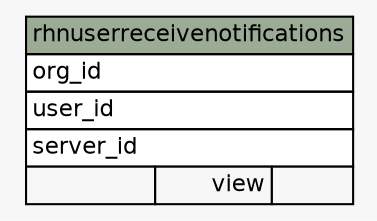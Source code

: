 // dot 2.26.0 on Linux 2.6.32-504.el6.x86_64
// SchemaSpy rev 590
digraph "rhnuserreceivenotifications" {
  graph [
    rankdir="RL"
    bgcolor="#f7f7f7"
    nodesep="0.18"
    ranksep="0.46"
    fontname="Helvetica"
    fontsize="11"
  ];
  node [
    fontname="Helvetica"
    fontsize="11"
    shape="plaintext"
  ];
  edge [
    arrowsize="0.8"
  ];
  "rhnuserreceivenotifications" [
    label=<
    <TABLE BORDER="0" CELLBORDER="1" CELLSPACING="0" BGCOLOR="#ffffff">
      <TR><TD COLSPAN="3" BGCOLOR="#9bab96" ALIGN="CENTER">rhnuserreceivenotifications</TD></TR>
      <TR><TD PORT="org_id" COLSPAN="3" ALIGN="LEFT">org_id</TD></TR>
      <TR><TD PORT="user_id" COLSPAN="3" ALIGN="LEFT">user_id</TD></TR>
      <TR><TD PORT="server_id" COLSPAN="3" ALIGN="LEFT">server_id</TD></TR>
      <TR><TD ALIGN="LEFT" BGCOLOR="#f7f7f7">  </TD><TD ALIGN="RIGHT" BGCOLOR="#f7f7f7">view</TD><TD ALIGN="RIGHT" BGCOLOR="#f7f7f7">  </TD></TR>
    </TABLE>>
    URL="tables/rhnuserreceivenotifications.html"
    tooltip="rhnuserreceivenotifications"
  ];
}
